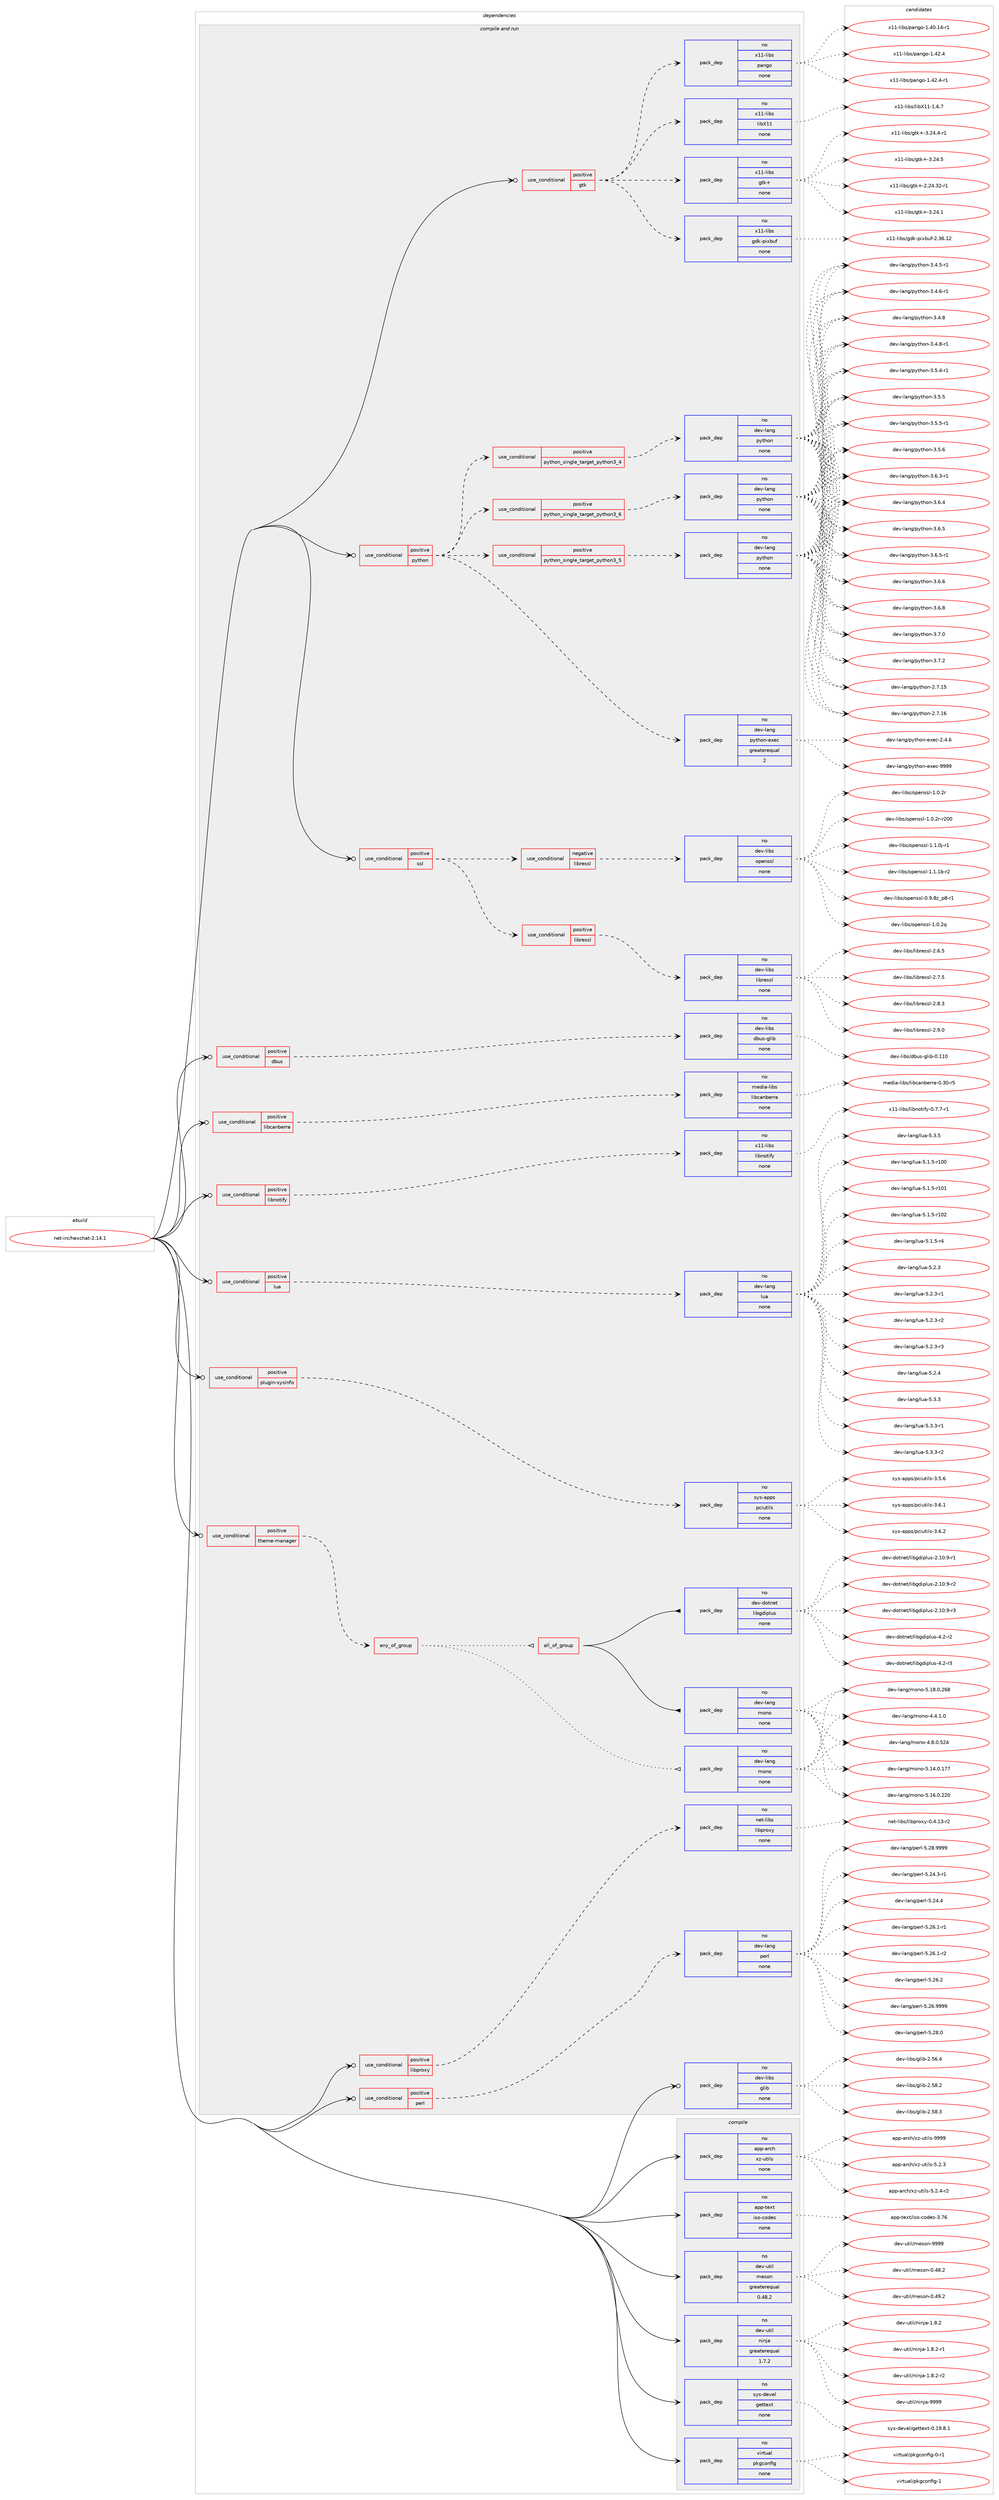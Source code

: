 digraph prolog {

# *************
# Graph options
# *************

newrank=true;
concentrate=true;
compound=true;
graph [rankdir=LR,fontname=Helvetica,fontsize=10,ranksep=1.5];#, ranksep=2.5, nodesep=0.2];
edge  [arrowhead=vee];
node  [fontname=Helvetica,fontsize=10];

# **********
# The ebuild
# **********

subgraph cluster_leftcol {
color=gray;
rank=same;
label=<<i>ebuild</i>>;
id [label="net-irc/hexchat-2.14.1", color=red, width=4, href="../net-irc/hexchat-2.14.1.svg"];
}

# ****************
# The dependencies
# ****************

subgraph cluster_midcol {
color=gray;
label=<<i>dependencies</i>>;
subgraph cluster_compile {
fillcolor="#eeeeee";
style=filled;
label=<<i>compile</i>>;
subgraph pack1184218 {
dependency1656384 [label=<<TABLE BORDER="0" CELLBORDER="1" CELLSPACING="0" CELLPADDING="4" WIDTH="220"><TR><TD ROWSPAN="6" CELLPADDING="30">pack_dep</TD></TR><TR><TD WIDTH="110">no</TD></TR><TR><TD>app-arch</TD></TR><TR><TD>xz-utils</TD></TR><TR><TD>none</TD></TR><TR><TD></TD></TR></TABLE>>, shape=none, color=blue];
}
id:e -> dependency1656384:w [weight=20,style="solid",arrowhead="vee"];
subgraph pack1184219 {
dependency1656385 [label=<<TABLE BORDER="0" CELLBORDER="1" CELLSPACING="0" CELLPADDING="4" WIDTH="220"><TR><TD ROWSPAN="6" CELLPADDING="30">pack_dep</TD></TR><TR><TD WIDTH="110">no</TD></TR><TR><TD>app-text</TD></TR><TR><TD>iso-codes</TD></TR><TR><TD>none</TD></TR><TR><TD></TD></TR></TABLE>>, shape=none, color=blue];
}
id:e -> dependency1656385:w [weight=20,style="solid",arrowhead="vee"];
subgraph pack1184220 {
dependency1656386 [label=<<TABLE BORDER="0" CELLBORDER="1" CELLSPACING="0" CELLPADDING="4" WIDTH="220"><TR><TD ROWSPAN="6" CELLPADDING="30">pack_dep</TD></TR><TR><TD WIDTH="110">no</TD></TR><TR><TD>dev-util</TD></TR><TR><TD>meson</TD></TR><TR><TD>greaterequal</TD></TR><TR><TD>0.48.2</TD></TR></TABLE>>, shape=none, color=blue];
}
id:e -> dependency1656386:w [weight=20,style="solid",arrowhead="vee"];
subgraph pack1184221 {
dependency1656387 [label=<<TABLE BORDER="0" CELLBORDER="1" CELLSPACING="0" CELLPADDING="4" WIDTH="220"><TR><TD ROWSPAN="6" CELLPADDING="30">pack_dep</TD></TR><TR><TD WIDTH="110">no</TD></TR><TR><TD>dev-util</TD></TR><TR><TD>ninja</TD></TR><TR><TD>greaterequal</TD></TR><TR><TD>1.7.2</TD></TR></TABLE>>, shape=none, color=blue];
}
id:e -> dependency1656387:w [weight=20,style="solid",arrowhead="vee"];
subgraph pack1184222 {
dependency1656388 [label=<<TABLE BORDER="0" CELLBORDER="1" CELLSPACING="0" CELLPADDING="4" WIDTH="220"><TR><TD ROWSPAN="6" CELLPADDING="30">pack_dep</TD></TR><TR><TD WIDTH="110">no</TD></TR><TR><TD>sys-devel</TD></TR><TR><TD>gettext</TD></TR><TR><TD>none</TD></TR><TR><TD></TD></TR></TABLE>>, shape=none, color=blue];
}
id:e -> dependency1656388:w [weight=20,style="solid",arrowhead="vee"];
subgraph pack1184223 {
dependency1656389 [label=<<TABLE BORDER="0" CELLBORDER="1" CELLSPACING="0" CELLPADDING="4" WIDTH="220"><TR><TD ROWSPAN="6" CELLPADDING="30">pack_dep</TD></TR><TR><TD WIDTH="110">no</TD></TR><TR><TD>virtual</TD></TR><TR><TD>pkgconfig</TD></TR><TR><TD>none</TD></TR><TR><TD></TD></TR></TABLE>>, shape=none, color=blue];
}
id:e -> dependency1656389:w [weight=20,style="solid",arrowhead="vee"];
}
subgraph cluster_compileandrun {
fillcolor="#eeeeee";
style=filled;
label=<<i>compile and run</i>>;
subgraph cond445318 {
dependency1656390 [label=<<TABLE BORDER="0" CELLBORDER="1" CELLSPACING="0" CELLPADDING="4"><TR><TD ROWSPAN="3" CELLPADDING="10">use_conditional</TD></TR><TR><TD>positive</TD></TR><TR><TD>dbus</TD></TR></TABLE>>, shape=none, color=red];
subgraph pack1184224 {
dependency1656391 [label=<<TABLE BORDER="0" CELLBORDER="1" CELLSPACING="0" CELLPADDING="4" WIDTH="220"><TR><TD ROWSPAN="6" CELLPADDING="30">pack_dep</TD></TR><TR><TD WIDTH="110">no</TD></TR><TR><TD>dev-libs</TD></TR><TR><TD>dbus-glib</TD></TR><TR><TD>none</TD></TR><TR><TD></TD></TR></TABLE>>, shape=none, color=blue];
}
dependency1656390:e -> dependency1656391:w [weight=20,style="dashed",arrowhead="vee"];
}
id:e -> dependency1656390:w [weight=20,style="solid",arrowhead="odotvee"];
subgraph cond445319 {
dependency1656392 [label=<<TABLE BORDER="0" CELLBORDER="1" CELLSPACING="0" CELLPADDING="4"><TR><TD ROWSPAN="3" CELLPADDING="10">use_conditional</TD></TR><TR><TD>positive</TD></TR><TR><TD>gtk</TD></TR></TABLE>>, shape=none, color=red];
subgraph pack1184225 {
dependency1656393 [label=<<TABLE BORDER="0" CELLBORDER="1" CELLSPACING="0" CELLPADDING="4" WIDTH="220"><TR><TD ROWSPAN="6" CELLPADDING="30">pack_dep</TD></TR><TR><TD WIDTH="110">no</TD></TR><TR><TD>x11-libs</TD></TR><TR><TD>gdk-pixbuf</TD></TR><TR><TD>none</TD></TR><TR><TD></TD></TR></TABLE>>, shape=none, color=blue];
}
dependency1656392:e -> dependency1656393:w [weight=20,style="dashed",arrowhead="vee"];
subgraph pack1184226 {
dependency1656394 [label=<<TABLE BORDER="0" CELLBORDER="1" CELLSPACING="0" CELLPADDING="4" WIDTH="220"><TR><TD ROWSPAN="6" CELLPADDING="30">pack_dep</TD></TR><TR><TD WIDTH="110">no</TD></TR><TR><TD>x11-libs</TD></TR><TR><TD>gtk+</TD></TR><TR><TD>none</TD></TR><TR><TD></TD></TR></TABLE>>, shape=none, color=blue];
}
dependency1656392:e -> dependency1656394:w [weight=20,style="dashed",arrowhead="vee"];
subgraph pack1184227 {
dependency1656395 [label=<<TABLE BORDER="0" CELLBORDER="1" CELLSPACING="0" CELLPADDING="4" WIDTH="220"><TR><TD ROWSPAN="6" CELLPADDING="30">pack_dep</TD></TR><TR><TD WIDTH="110">no</TD></TR><TR><TD>x11-libs</TD></TR><TR><TD>libX11</TD></TR><TR><TD>none</TD></TR><TR><TD></TD></TR></TABLE>>, shape=none, color=blue];
}
dependency1656392:e -> dependency1656395:w [weight=20,style="dashed",arrowhead="vee"];
subgraph pack1184228 {
dependency1656396 [label=<<TABLE BORDER="0" CELLBORDER="1" CELLSPACING="0" CELLPADDING="4" WIDTH="220"><TR><TD ROWSPAN="6" CELLPADDING="30">pack_dep</TD></TR><TR><TD WIDTH="110">no</TD></TR><TR><TD>x11-libs</TD></TR><TR><TD>pango</TD></TR><TR><TD>none</TD></TR><TR><TD></TD></TR></TABLE>>, shape=none, color=blue];
}
dependency1656392:e -> dependency1656396:w [weight=20,style="dashed",arrowhead="vee"];
}
id:e -> dependency1656392:w [weight=20,style="solid",arrowhead="odotvee"];
subgraph cond445320 {
dependency1656397 [label=<<TABLE BORDER="0" CELLBORDER="1" CELLSPACING="0" CELLPADDING="4"><TR><TD ROWSPAN="3" CELLPADDING="10">use_conditional</TD></TR><TR><TD>positive</TD></TR><TR><TD>libcanberra</TD></TR></TABLE>>, shape=none, color=red];
subgraph pack1184229 {
dependency1656398 [label=<<TABLE BORDER="0" CELLBORDER="1" CELLSPACING="0" CELLPADDING="4" WIDTH="220"><TR><TD ROWSPAN="6" CELLPADDING="30">pack_dep</TD></TR><TR><TD WIDTH="110">no</TD></TR><TR><TD>media-libs</TD></TR><TR><TD>libcanberra</TD></TR><TR><TD>none</TD></TR><TR><TD></TD></TR></TABLE>>, shape=none, color=blue];
}
dependency1656397:e -> dependency1656398:w [weight=20,style="dashed",arrowhead="vee"];
}
id:e -> dependency1656397:w [weight=20,style="solid",arrowhead="odotvee"];
subgraph cond445321 {
dependency1656399 [label=<<TABLE BORDER="0" CELLBORDER="1" CELLSPACING="0" CELLPADDING="4"><TR><TD ROWSPAN="3" CELLPADDING="10">use_conditional</TD></TR><TR><TD>positive</TD></TR><TR><TD>libnotify</TD></TR></TABLE>>, shape=none, color=red];
subgraph pack1184230 {
dependency1656400 [label=<<TABLE BORDER="0" CELLBORDER="1" CELLSPACING="0" CELLPADDING="4" WIDTH="220"><TR><TD ROWSPAN="6" CELLPADDING="30">pack_dep</TD></TR><TR><TD WIDTH="110">no</TD></TR><TR><TD>x11-libs</TD></TR><TR><TD>libnotify</TD></TR><TR><TD>none</TD></TR><TR><TD></TD></TR></TABLE>>, shape=none, color=blue];
}
dependency1656399:e -> dependency1656400:w [weight=20,style="dashed",arrowhead="vee"];
}
id:e -> dependency1656399:w [weight=20,style="solid",arrowhead="odotvee"];
subgraph cond445322 {
dependency1656401 [label=<<TABLE BORDER="0" CELLBORDER="1" CELLSPACING="0" CELLPADDING="4"><TR><TD ROWSPAN="3" CELLPADDING="10">use_conditional</TD></TR><TR><TD>positive</TD></TR><TR><TD>libproxy</TD></TR></TABLE>>, shape=none, color=red];
subgraph pack1184231 {
dependency1656402 [label=<<TABLE BORDER="0" CELLBORDER="1" CELLSPACING="0" CELLPADDING="4" WIDTH="220"><TR><TD ROWSPAN="6" CELLPADDING="30">pack_dep</TD></TR><TR><TD WIDTH="110">no</TD></TR><TR><TD>net-libs</TD></TR><TR><TD>libproxy</TD></TR><TR><TD>none</TD></TR><TR><TD></TD></TR></TABLE>>, shape=none, color=blue];
}
dependency1656401:e -> dependency1656402:w [weight=20,style="dashed",arrowhead="vee"];
}
id:e -> dependency1656401:w [weight=20,style="solid",arrowhead="odotvee"];
subgraph cond445323 {
dependency1656403 [label=<<TABLE BORDER="0" CELLBORDER="1" CELLSPACING="0" CELLPADDING="4"><TR><TD ROWSPAN="3" CELLPADDING="10">use_conditional</TD></TR><TR><TD>positive</TD></TR><TR><TD>lua</TD></TR></TABLE>>, shape=none, color=red];
subgraph pack1184232 {
dependency1656404 [label=<<TABLE BORDER="0" CELLBORDER="1" CELLSPACING="0" CELLPADDING="4" WIDTH="220"><TR><TD ROWSPAN="6" CELLPADDING="30">pack_dep</TD></TR><TR><TD WIDTH="110">no</TD></TR><TR><TD>dev-lang</TD></TR><TR><TD>lua</TD></TR><TR><TD>none</TD></TR><TR><TD></TD></TR></TABLE>>, shape=none, color=blue];
}
dependency1656403:e -> dependency1656404:w [weight=20,style="dashed",arrowhead="vee"];
}
id:e -> dependency1656403:w [weight=20,style="solid",arrowhead="odotvee"];
subgraph cond445324 {
dependency1656405 [label=<<TABLE BORDER="0" CELLBORDER="1" CELLSPACING="0" CELLPADDING="4"><TR><TD ROWSPAN="3" CELLPADDING="10">use_conditional</TD></TR><TR><TD>positive</TD></TR><TR><TD>perl</TD></TR></TABLE>>, shape=none, color=red];
subgraph pack1184233 {
dependency1656406 [label=<<TABLE BORDER="0" CELLBORDER="1" CELLSPACING="0" CELLPADDING="4" WIDTH="220"><TR><TD ROWSPAN="6" CELLPADDING="30">pack_dep</TD></TR><TR><TD WIDTH="110">no</TD></TR><TR><TD>dev-lang</TD></TR><TR><TD>perl</TD></TR><TR><TD>none</TD></TR><TR><TD></TD></TR></TABLE>>, shape=none, color=blue];
}
dependency1656405:e -> dependency1656406:w [weight=20,style="dashed",arrowhead="vee"];
}
id:e -> dependency1656405:w [weight=20,style="solid",arrowhead="odotvee"];
subgraph cond445325 {
dependency1656407 [label=<<TABLE BORDER="0" CELLBORDER="1" CELLSPACING="0" CELLPADDING="4"><TR><TD ROWSPAN="3" CELLPADDING="10">use_conditional</TD></TR><TR><TD>positive</TD></TR><TR><TD>plugin-sysinfo</TD></TR></TABLE>>, shape=none, color=red];
subgraph pack1184234 {
dependency1656408 [label=<<TABLE BORDER="0" CELLBORDER="1" CELLSPACING="0" CELLPADDING="4" WIDTH="220"><TR><TD ROWSPAN="6" CELLPADDING="30">pack_dep</TD></TR><TR><TD WIDTH="110">no</TD></TR><TR><TD>sys-apps</TD></TR><TR><TD>pciutils</TD></TR><TR><TD>none</TD></TR><TR><TD></TD></TR></TABLE>>, shape=none, color=blue];
}
dependency1656407:e -> dependency1656408:w [weight=20,style="dashed",arrowhead="vee"];
}
id:e -> dependency1656407:w [weight=20,style="solid",arrowhead="odotvee"];
subgraph cond445326 {
dependency1656409 [label=<<TABLE BORDER="0" CELLBORDER="1" CELLSPACING="0" CELLPADDING="4"><TR><TD ROWSPAN="3" CELLPADDING="10">use_conditional</TD></TR><TR><TD>positive</TD></TR><TR><TD>python</TD></TR></TABLE>>, shape=none, color=red];
subgraph cond445327 {
dependency1656410 [label=<<TABLE BORDER="0" CELLBORDER="1" CELLSPACING="0" CELLPADDING="4"><TR><TD ROWSPAN="3" CELLPADDING="10">use_conditional</TD></TR><TR><TD>positive</TD></TR><TR><TD>python_single_target_python3_4</TD></TR></TABLE>>, shape=none, color=red];
subgraph pack1184235 {
dependency1656411 [label=<<TABLE BORDER="0" CELLBORDER="1" CELLSPACING="0" CELLPADDING="4" WIDTH="220"><TR><TD ROWSPAN="6" CELLPADDING="30">pack_dep</TD></TR><TR><TD WIDTH="110">no</TD></TR><TR><TD>dev-lang</TD></TR><TR><TD>python</TD></TR><TR><TD>none</TD></TR><TR><TD></TD></TR></TABLE>>, shape=none, color=blue];
}
dependency1656410:e -> dependency1656411:w [weight=20,style="dashed",arrowhead="vee"];
}
dependency1656409:e -> dependency1656410:w [weight=20,style="dashed",arrowhead="vee"];
subgraph cond445328 {
dependency1656412 [label=<<TABLE BORDER="0" CELLBORDER="1" CELLSPACING="0" CELLPADDING="4"><TR><TD ROWSPAN="3" CELLPADDING="10">use_conditional</TD></TR><TR><TD>positive</TD></TR><TR><TD>python_single_target_python3_5</TD></TR></TABLE>>, shape=none, color=red];
subgraph pack1184236 {
dependency1656413 [label=<<TABLE BORDER="0" CELLBORDER="1" CELLSPACING="0" CELLPADDING="4" WIDTH="220"><TR><TD ROWSPAN="6" CELLPADDING="30">pack_dep</TD></TR><TR><TD WIDTH="110">no</TD></TR><TR><TD>dev-lang</TD></TR><TR><TD>python</TD></TR><TR><TD>none</TD></TR><TR><TD></TD></TR></TABLE>>, shape=none, color=blue];
}
dependency1656412:e -> dependency1656413:w [weight=20,style="dashed",arrowhead="vee"];
}
dependency1656409:e -> dependency1656412:w [weight=20,style="dashed",arrowhead="vee"];
subgraph cond445329 {
dependency1656414 [label=<<TABLE BORDER="0" CELLBORDER="1" CELLSPACING="0" CELLPADDING="4"><TR><TD ROWSPAN="3" CELLPADDING="10">use_conditional</TD></TR><TR><TD>positive</TD></TR><TR><TD>python_single_target_python3_6</TD></TR></TABLE>>, shape=none, color=red];
subgraph pack1184237 {
dependency1656415 [label=<<TABLE BORDER="0" CELLBORDER="1" CELLSPACING="0" CELLPADDING="4" WIDTH="220"><TR><TD ROWSPAN="6" CELLPADDING="30">pack_dep</TD></TR><TR><TD WIDTH="110">no</TD></TR><TR><TD>dev-lang</TD></TR><TR><TD>python</TD></TR><TR><TD>none</TD></TR><TR><TD></TD></TR></TABLE>>, shape=none, color=blue];
}
dependency1656414:e -> dependency1656415:w [weight=20,style="dashed",arrowhead="vee"];
}
dependency1656409:e -> dependency1656414:w [weight=20,style="dashed",arrowhead="vee"];
subgraph pack1184238 {
dependency1656416 [label=<<TABLE BORDER="0" CELLBORDER="1" CELLSPACING="0" CELLPADDING="4" WIDTH="220"><TR><TD ROWSPAN="6" CELLPADDING="30">pack_dep</TD></TR><TR><TD WIDTH="110">no</TD></TR><TR><TD>dev-lang</TD></TR><TR><TD>python-exec</TD></TR><TR><TD>greaterequal</TD></TR><TR><TD>2</TD></TR></TABLE>>, shape=none, color=blue];
}
dependency1656409:e -> dependency1656416:w [weight=20,style="dashed",arrowhead="vee"];
}
id:e -> dependency1656409:w [weight=20,style="solid",arrowhead="odotvee"];
subgraph cond445330 {
dependency1656417 [label=<<TABLE BORDER="0" CELLBORDER="1" CELLSPACING="0" CELLPADDING="4"><TR><TD ROWSPAN="3" CELLPADDING="10">use_conditional</TD></TR><TR><TD>positive</TD></TR><TR><TD>ssl</TD></TR></TABLE>>, shape=none, color=red];
subgraph cond445331 {
dependency1656418 [label=<<TABLE BORDER="0" CELLBORDER="1" CELLSPACING="0" CELLPADDING="4"><TR><TD ROWSPAN="3" CELLPADDING="10">use_conditional</TD></TR><TR><TD>negative</TD></TR><TR><TD>libressl</TD></TR></TABLE>>, shape=none, color=red];
subgraph pack1184239 {
dependency1656419 [label=<<TABLE BORDER="0" CELLBORDER="1" CELLSPACING="0" CELLPADDING="4" WIDTH="220"><TR><TD ROWSPAN="6" CELLPADDING="30">pack_dep</TD></TR><TR><TD WIDTH="110">no</TD></TR><TR><TD>dev-libs</TD></TR><TR><TD>openssl</TD></TR><TR><TD>none</TD></TR><TR><TD></TD></TR></TABLE>>, shape=none, color=blue];
}
dependency1656418:e -> dependency1656419:w [weight=20,style="dashed",arrowhead="vee"];
}
dependency1656417:e -> dependency1656418:w [weight=20,style="dashed",arrowhead="vee"];
subgraph cond445332 {
dependency1656420 [label=<<TABLE BORDER="0" CELLBORDER="1" CELLSPACING="0" CELLPADDING="4"><TR><TD ROWSPAN="3" CELLPADDING="10">use_conditional</TD></TR><TR><TD>positive</TD></TR><TR><TD>libressl</TD></TR></TABLE>>, shape=none, color=red];
subgraph pack1184240 {
dependency1656421 [label=<<TABLE BORDER="0" CELLBORDER="1" CELLSPACING="0" CELLPADDING="4" WIDTH="220"><TR><TD ROWSPAN="6" CELLPADDING="30">pack_dep</TD></TR><TR><TD WIDTH="110">no</TD></TR><TR><TD>dev-libs</TD></TR><TR><TD>libressl</TD></TR><TR><TD>none</TD></TR><TR><TD></TD></TR></TABLE>>, shape=none, color=blue];
}
dependency1656420:e -> dependency1656421:w [weight=20,style="dashed",arrowhead="vee"];
}
dependency1656417:e -> dependency1656420:w [weight=20,style="dashed",arrowhead="vee"];
}
id:e -> dependency1656417:w [weight=20,style="solid",arrowhead="odotvee"];
subgraph cond445333 {
dependency1656422 [label=<<TABLE BORDER="0" CELLBORDER="1" CELLSPACING="0" CELLPADDING="4"><TR><TD ROWSPAN="3" CELLPADDING="10">use_conditional</TD></TR><TR><TD>positive</TD></TR><TR><TD>theme-manager</TD></TR></TABLE>>, shape=none, color=red];
subgraph any26064 {
dependency1656423 [label=<<TABLE BORDER="0" CELLBORDER="1" CELLSPACING="0" CELLPADDING="4"><TR><TD CELLPADDING="10">any_of_group</TD></TR></TABLE>>, shape=none, color=red];subgraph all787 {
dependency1656424 [label=<<TABLE BORDER="0" CELLBORDER="1" CELLSPACING="0" CELLPADDING="4"><TR><TD CELLPADDING="10">all_of_group</TD></TR></TABLE>>, shape=none, color=red];subgraph pack1184241 {
dependency1656425 [label=<<TABLE BORDER="0" CELLBORDER="1" CELLSPACING="0" CELLPADDING="4" WIDTH="220"><TR><TD ROWSPAN="6" CELLPADDING="30">pack_dep</TD></TR><TR><TD WIDTH="110">no</TD></TR><TR><TD>dev-lang</TD></TR><TR><TD>mono</TD></TR><TR><TD>none</TD></TR><TR><TD></TD></TR></TABLE>>, shape=none, color=blue];
}
dependency1656424:e -> dependency1656425:w [weight=20,style="solid",arrowhead="inv"];
subgraph pack1184242 {
dependency1656426 [label=<<TABLE BORDER="0" CELLBORDER="1" CELLSPACING="0" CELLPADDING="4" WIDTH="220"><TR><TD ROWSPAN="6" CELLPADDING="30">pack_dep</TD></TR><TR><TD WIDTH="110">no</TD></TR><TR><TD>dev-dotnet</TD></TR><TR><TD>libgdiplus</TD></TR><TR><TD>none</TD></TR><TR><TD></TD></TR></TABLE>>, shape=none, color=blue];
}
dependency1656424:e -> dependency1656426:w [weight=20,style="solid",arrowhead="inv"];
}
dependency1656423:e -> dependency1656424:w [weight=20,style="dotted",arrowhead="oinv"];
subgraph pack1184243 {
dependency1656427 [label=<<TABLE BORDER="0" CELLBORDER="1" CELLSPACING="0" CELLPADDING="4" WIDTH="220"><TR><TD ROWSPAN="6" CELLPADDING="30">pack_dep</TD></TR><TR><TD WIDTH="110">no</TD></TR><TR><TD>dev-lang</TD></TR><TR><TD>mono</TD></TR><TR><TD>none</TD></TR><TR><TD></TD></TR></TABLE>>, shape=none, color=blue];
}
dependency1656423:e -> dependency1656427:w [weight=20,style="dotted",arrowhead="oinv"];
}
dependency1656422:e -> dependency1656423:w [weight=20,style="dashed",arrowhead="vee"];
}
id:e -> dependency1656422:w [weight=20,style="solid",arrowhead="odotvee"];
subgraph pack1184244 {
dependency1656428 [label=<<TABLE BORDER="0" CELLBORDER="1" CELLSPACING="0" CELLPADDING="4" WIDTH="220"><TR><TD ROWSPAN="6" CELLPADDING="30">pack_dep</TD></TR><TR><TD WIDTH="110">no</TD></TR><TR><TD>dev-libs</TD></TR><TR><TD>glib</TD></TR><TR><TD>none</TD></TR><TR><TD></TD></TR></TABLE>>, shape=none, color=blue];
}
id:e -> dependency1656428:w [weight=20,style="solid",arrowhead="odotvee"];
}
subgraph cluster_run {
fillcolor="#eeeeee";
style=filled;
label=<<i>run</i>>;
}
}

# **************
# The candidates
# **************

subgraph cluster_choices {
rank=same;
color=gray;
label=<<i>candidates</i>>;

subgraph choice1184218 {
color=black;
nodesep=1;
choice971121124597114991044712012245117116105108115455346504651 [label="app-arch/xz-utils-5.2.3", color=red, width=4,href="../app-arch/xz-utils-5.2.3.svg"];
choice9711211245971149910447120122451171161051081154553465046524511450 [label="app-arch/xz-utils-5.2.4-r2", color=red, width=4,href="../app-arch/xz-utils-5.2.4-r2.svg"];
choice9711211245971149910447120122451171161051081154557575757 [label="app-arch/xz-utils-9999", color=red, width=4,href="../app-arch/xz-utils-9999.svg"];
dependency1656384:e -> choice971121124597114991044712012245117116105108115455346504651:w [style=dotted,weight="100"];
dependency1656384:e -> choice9711211245971149910447120122451171161051081154553465046524511450:w [style=dotted,weight="100"];
dependency1656384:e -> choice9711211245971149910447120122451171161051081154557575757:w [style=dotted,weight="100"];
}
subgraph choice1184219 {
color=black;
nodesep=1;
choice97112112451161011201164710511511145991111001011154551465554 [label="app-text/iso-codes-3.76", color=red, width=4,href="../app-text/iso-codes-3.76.svg"];
dependency1656385:e -> choice97112112451161011201164710511511145991111001011154551465554:w [style=dotted,weight="100"];
}
subgraph choice1184220 {
color=black;
nodesep=1;
choice100101118451171161051084710910111511111045484652564650 [label="dev-util/meson-0.48.2", color=red, width=4,href="../dev-util/meson-0.48.2.svg"];
choice100101118451171161051084710910111511111045484652574650 [label="dev-util/meson-0.49.2", color=red, width=4,href="../dev-util/meson-0.49.2.svg"];
choice10010111845117116105108471091011151111104557575757 [label="dev-util/meson-9999", color=red, width=4,href="../dev-util/meson-9999.svg"];
dependency1656386:e -> choice100101118451171161051084710910111511111045484652564650:w [style=dotted,weight="100"];
dependency1656386:e -> choice100101118451171161051084710910111511111045484652574650:w [style=dotted,weight="100"];
dependency1656386:e -> choice10010111845117116105108471091011151111104557575757:w [style=dotted,weight="100"];
}
subgraph choice1184221 {
color=black;
nodesep=1;
choice100101118451171161051084711010511010697454946564650 [label="dev-util/ninja-1.8.2", color=red, width=4,href="../dev-util/ninja-1.8.2.svg"];
choice1001011184511711610510847110105110106974549465646504511449 [label="dev-util/ninja-1.8.2-r1", color=red, width=4,href="../dev-util/ninja-1.8.2-r1.svg"];
choice1001011184511711610510847110105110106974549465646504511450 [label="dev-util/ninja-1.8.2-r2", color=red, width=4,href="../dev-util/ninja-1.8.2-r2.svg"];
choice1001011184511711610510847110105110106974557575757 [label="dev-util/ninja-9999", color=red, width=4,href="../dev-util/ninja-9999.svg"];
dependency1656387:e -> choice100101118451171161051084711010511010697454946564650:w [style=dotted,weight="100"];
dependency1656387:e -> choice1001011184511711610510847110105110106974549465646504511449:w [style=dotted,weight="100"];
dependency1656387:e -> choice1001011184511711610510847110105110106974549465646504511450:w [style=dotted,weight="100"];
dependency1656387:e -> choice1001011184511711610510847110105110106974557575757:w [style=dotted,weight="100"];
}
subgraph choice1184222 {
color=black;
nodesep=1;
choice1151211154510010111810110847103101116116101120116454846495746564649 [label="sys-devel/gettext-0.19.8.1", color=red, width=4,href="../sys-devel/gettext-0.19.8.1.svg"];
dependency1656388:e -> choice1151211154510010111810110847103101116116101120116454846495746564649:w [style=dotted,weight="100"];
}
subgraph choice1184223 {
color=black;
nodesep=1;
choice11810511411611797108471121071039911111010210510345484511449 [label="virtual/pkgconfig-0-r1", color=red, width=4,href="../virtual/pkgconfig-0-r1.svg"];
choice1181051141161179710847112107103991111101021051034549 [label="virtual/pkgconfig-1", color=red, width=4,href="../virtual/pkgconfig-1.svg"];
dependency1656389:e -> choice11810511411611797108471121071039911111010210510345484511449:w [style=dotted,weight="100"];
dependency1656389:e -> choice1181051141161179710847112107103991111101021051034549:w [style=dotted,weight="100"];
}
subgraph choice1184224 {
color=black;
nodesep=1;
choice100101118451081059811547100981171154510310810598454846494948 [label="dev-libs/dbus-glib-0.110", color=red, width=4,href="../dev-libs/dbus-glib-0.110.svg"];
dependency1656391:e -> choice100101118451081059811547100981171154510310810598454846494948:w [style=dotted,weight="100"];
}
subgraph choice1184225 {
color=black;
nodesep=1;
choice120494945108105981154710310010745112105120981171024550465154464950 [label="x11-libs/gdk-pixbuf-2.36.12", color=red, width=4,href="../x11-libs/gdk-pixbuf-2.36.12.svg"];
dependency1656393:e -> choice120494945108105981154710310010745112105120981171024550465154464950:w [style=dotted,weight="100"];
}
subgraph choice1184226 {
color=black;
nodesep=1;
choice12049494510810598115471031161074345504650524651504511449 [label="x11-libs/gtk+-2.24.32-r1", color=red, width=4,href="../x11-libs/gtk+-2.24.32-r1.svg"];
choice12049494510810598115471031161074345514650524649 [label="x11-libs/gtk+-3.24.1", color=red, width=4,href="../x11-libs/gtk+-3.24.1.svg"];
choice120494945108105981154710311610743455146505246524511449 [label="x11-libs/gtk+-3.24.4-r1", color=red, width=4,href="../x11-libs/gtk+-3.24.4-r1.svg"];
choice12049494510810598115471031161074345514650524653 [label="x11-libs/gtk+-3.24.5", color=red, width=4,href="../x11-libs/gtk+-3.24.5.svg"];
dependency1656394:e -> choice12049494510810598115471031161074345504650524651504511449:w [style=dotted,weight="100"];
dependency1656394:e -> choice12049494510810598115471031161074345514650524649:w [style=dotted,weight="100"];
dependency1656394:e -> choice120494945108105981154710311610743455146505246524511449:w [style=dotted,weight="100"];
dependency1656394:e -> choice12049494510810598115471031161074345514650524653:w [style=dotted,weight="100"];
}
subgraph choice1184227 {
color=black;
nodesep=1;
choice120494945108105981154710810598884949454946544655 [label="x11-libs/libX11-1.6.7", color=red, width=4,href="../x11-libs/libX11-1.6.7.svg"];
dependency1656395:e -> choice120494945108105981154710810598884949454946544655:w [style=dotted,weight="100"];
}
subgraph choice1184228 {
color=black;
nodesep=1;
choice12049494510810598115471129711010311145494652484649524511449 [label="x11-libs/pango-1.40.14-r1", color=red, width=4,href="../x11-libs/pango-1.40.14-r1.svg"];
choice12049494510810598115471129711010311145494652504652 [label="x11-libs/pango-1.42.4", color=red, width=4,href="../x11-libs/pango-1.42.4.svg"];
choice120494945108105981154711297110103111454946525046524511449 [label="x11-libs/pango-1.42.4-r1", color=red, width=4,href="../x11-libs/pango-1.42.4-r1.svg"];
dependency1656396:e -> choice12049494510810598115471129711010311145494652484649524511449:w [style=dotted,weight="100"];
dependency1656396:e -> choice12049494510810598115471129711010311145494652504652:w [style=dotted,weight="100"];
dependency1656396:e -> choice120494945108105981154711297110103111454946525046524511449:w [style=dotted,weight="100"];
}
subgraph choice1184229 {
color=black;
nodesep=1;
choice10910110010597451081059811547108105989997110981011141149745484651484511453 [label="media-libs/libcanberra-0.30-r5", color=red, width=4,href="../media-libs/libcanberra-0.30-r5.svg"];
dependency1656398:e -> choice10910110010597451081059811547108105989997110981011141149745484651484511453:w [style=dotted,weight="100"];
}
subgraph choice1184230 {
color=black;
nodesep=1;
choice1204949451081059811547108105981101111161051021214548465546554511449 [label="x11-libs/libnotify-0.7.7-r1", color=red, width=4,href="../x11-libs/libnotify-0.7.7-r1.svg"];
dependency1656400:e -> choice1204949451081059811547108105981101111161051021214548465546554511449:w [style=dotted,weight="100"];
}
subgraph choice1184231 {
color=black;
nodesep=1;
choice11010111645108105981154710810598112114111120121454846524649514511450 [label="net-libs/libproxy-0.4.13-r2", color=red, width=4,href="../net-libs/libproxy-0.4.13-r2.svg"];
dependency1656402:e -> choice11010111645108105981154710810598112114111120121454846524649514511450:w [style=dotted,weight="100"];
}
subgraph choice1184232 {
color=black;
nodesep=1;
choice1001011184510897110103471081179745534649465345114494848 [label="dev-lang/lua-5.1.5-r100", color=red, width=4,href="../dev-lang/lua-5.1.5-r100.svg"];
choice1001011184510897110103471081179745534649465345114494849 [label="dev-lang/lua-5.1.5-r101", color=red, width=4,href="../dev-lang/lua-5.1.5-r101.svg"];
choice1001011184510897110103471081179745534649465345114494850 [label="dev-lang/lua-5.1.5-r102", color=red, width=4,href="../dev-lang/lua-5.1.5-r102.svg"];
choice100101118451089711010347108117974553464946534511452 [label="dev-lang/lua-5.1.5-r4", color=red, width=4,href="../dev-lang/lua-5.1.5-r4.svg"];
choice10010111845108971101034710811797455346504651 [label="dev-lang/lua-5.2.3", color=red, width=4,href="../dev-lang/lua-5.2.3.svg"];
choice100101118451089711010347108117974553465046514511449 [label="dev-lang/lua-5.2.3-r1", color=red, width=4,href="../dev-lang/lua-5.2.3-r1.svg"];
choice100101118451089711010347108117974553465046514511450 [label="dev-lang/lua-5.2.3-r2", color=red, width=4,href="../dev-lang/lua-5.2.3-r2.svg"];
choice100101118451089711010347108117974553465046514511451 [label="dev-lang/lua-5.2.3-r3", color=red, width=4,href="../dev-lang/lua-5.2.3-r3.svg"];
choice10010111845108971101034710811797455346504652 [label="dev-lang/lua-5.2.4", color=red, width=4,href="../dev-lang/lua-5.2.4.svg"];
choice10010111845108971101034710811797455346514651 [label="dev-lang/lua-5.3.3", color=red, width=4,href="../dev-lang/lua-5.3.3.svg"];
choice100101118451089711010347108117974553465146514511449 [label="dev-lang/lua-5.3.3-r1", color=red, width=4,href="../dev-lang/lua-5.3.3-r1.svg"];
choice100101118451089711010347108117974553465146514511450 [label="dev-lang/lua-5.3.3-r2", color=red, width=4,href="../dev-lang/lua-5.3.3-r2.svg"];
choice10010111845108971101034710811797455346514653 [label="dev-lang/lua-5.3.5", color=red, width=4,href="../dev-lang/lua-5.3.5.svg"];
dependency1656404:e -> choice1001011184510897110103471081179745534649465345114494848:w [style=dotted,weight="100"];
dependency1656404:e -> choice1001011184510897110103471081179745534649465345114494849:w [style=dotted,weight="100"];
dependency1656404:e -> choice1001011184510897110103471081179745534649465345114494850:w [style=dotted,weight="100"];
dependency1656404:e -> choice100101118451089711010347108117974553464946534511452:w [style=dotted,weight="100"];
dependency1656404:e -> choice10010111845108971101034710811797455346504651:w [style=dotted,weight="100"];
dependency1656404:e -> choice100101118451089711010347108117974553465046514511449:w [style=dotted,weight="100"];
dependency1656404:e -> choice100101118451089711010347108117974553465046514511450:w [style=dotted,weight="100"];
dependency1656404:e -> choice100101118451089711010347108117974553465046514511451:w [style=dotted,weight="100"];
dependency1656404:e -> choice10010111845108971101034710811797455346504652:w [style=dotted,weight="100"];
dependency1656404:e -> choice10010111845108971101034710811797455346514651:w [style=dotted,weight="100"];
dependency1656404:e -> choice100101118451089711010347108117974553465146514511449:w [style=dotted,weight="100"];
dependency1656404:e -> choice100101118451089711010347108117974553465146514511450:w [style=dotted,weight="100"];
dependency1656404:e -> choice10010111845108971101034710811797455346514653:w [style=dotted,weight="100"];
}
subgraph choice1184233 {
color=black;
nodesep=1;
choice100101118451089711010347112101114108455346505246514511449 [label="dev-lang/perl-5.24.3-r1", color=red, width=4,href="../dev-lang/perl-5.24.3-r1.svg"];
choice10010111845108971101034711210111410845534650524652 [label="dev-lang/perl-5.24.4", color=red, width=4,href="../dev-lang/perl-5.24.4.svg"];
choice100101118451089711010347112101114108455346505446494511449 [label="dev-lang/perl-5.26.1-r1", color=red, width=4,href="../dev-lang/perl-5.26.1-r1.svg"];
choice100101118451089711010347112101114108455346505446494511450 [label="dev-lang/perl-5.26.1-r2", color=red, width=4,href="../dev-lang/perl-5.26.1-r2.svg"];
choice10010111845108971101034711210111410845534650544650 [label="dev-lang/perl-5.26.2", color=red, width=4,href="../dev-lang/perl-5.26.2.svg"];
choice10010111845108971101034711210111410845534650544657575757 [label="dev-lang/perl-5.26.9999", color=red, width=4,href="../dev-lang/perl-5.26.9999.svg"];
choice10010111845108971101034711210111410845534650564648 [label="dev-lang/perl-5.28.0", color=red, width=4,href="../dev-lang/perl-5.28.0.svg"];
choice10010111845108971101034711210111410845534650564657575757 [label="dev-lang/perl-5.28.9999", color=red, width=4,href="../dev-lang/perl-5.28.9999.svg"];
dependency1656406:e -> choice100101118451089711010347112101114108455346505246514511449:w [style=dotted,weight="100"];
dependency1656406:e -> choice10010111845108971101034711210111410845534650524652:w [style=dotted,weight="100"];
dependency1656406:e -> choice100101118451089711010347112101114108455346505446494511449:w [style=dotted,weight="100"];
dependency1656406:e -> choice100101118451089711010347112101114108455346505446494511450:w [style=dotted,weight="100"];
dependency1656406:e -> choice10010111845108971101034711210111410845534650544650:w [style=dotted,weight="100"];
dependency1656406:e -> choice10010111845108971101034711210111410845534650544657575757:w [style=dotted,weight="100"];
dependency1656406:e -> choice10010111845108971101034711210111410845534650564648:w [style=dotted,weight="100"];
dependency1656406:e -> choice10010111845108971101034711210111410845534650564657575757:w [style=dotted,weight="100"];
}
subgraph choice1184234 {
color=black;
nodesep=1;
choice11512111545971121121154711299105117116105108115455146534654 [label="sys-apps/pciutils-3.5.6", color=red, width=4,href="../sys-apps/pciutils-3.5.6.svg"];
choice11512111545971121121154711299105117116105108115455146544649 [label="sys-apps/pciutils-3.6.1", color=red, width=4,href="../sys-apps/pciutils-3.6.1.svg"];
choice11512111545971121121154711299105117116105108115455146544650 [label="sys-apps/pciutils-3.6.2", color=red, width=4,href="../sys-apps/pciutils-3.6.2.svg"];
dependency1656408:e -> choice11512111545971121121154711299105117116105108115455146534654:w [style=dotted,weight="100"];
dependency1656408:e -> choice11512111545971121121154711299105117116105108115455146544649:w [style=dotted,weight="100"];
dependency1656408:e -> choice11512111545971121121154711299105117116105108115455146544650:w [style=dotted,weight="100"];
}
subgraph choice1184235 {
color=black;
nodesep=1;
choice10010111845108971101034711212111610411111045504655464953 [label="dev-lang/python-2.7.15", color=red, width=4,href="../dev-lang/python-2.7.15.svg"];
choice10010111845108971101034711212111610411111045504655464954 [label="dev-lang/python-2.7.16", color=red, width=4,href="../dev-lang/python-2.7.16.svg"];
choice1001011184510897110103471121211161041111104551465246534511449 [label="dev-lang/python-3.4.5-r1", color=red, width=4,href="../dev-lang/python-3.4.5-r1.svg"];
choice1001011184510897110103471121211161041111104551465246544511449 [label="dev-lang/python-3.4.6-r1", color=red, width=4,href="../dev-lang/python-3.4.6-r1.svg"];
choice100101118451089711010347112121116104111110455146524656 [label="dev-lang/python-3.4.8", color=red, width=4,href="../dev-lang/python-3.4.8.svg"];
choice1001011184510897110103471121211161041111104551465246564511449 [label="dev-lang/python-3.4.8-r1", color=red, width=4,href="../dev-lang/python-3.4.8-r1.svg"];
choice1001011184510897110103471121211161041111104551465346524511449 [label="dev-lang/python-3.5.4-r1", color=red, width=4,href="../dev-lang/python-3.5.4-r1.svg"];
choice100101118451089711010347112121116104111110455146534653 [label="dev-lang/python-3.5.5", color=red, width=4,href="../dev-lang/python-3.5.5.svg"];
choice1001011184510897110103471121211161041111104551465346534511449 [label="dev-lang/python-3.5.5-r1", color=red, width=4,href="../dev-lang/python-3.5.5-r1.svg"];
choice100101118451089711010347112121116104111110455146534654 [label="dev-lang/python-3.5.6", color=red, width=4,href="../dev-lang/python-3.5.6.svg"];
choice1001011184510897110103471121211161041111104551465446514511449 [label="dev-lang/python-3.6.3-r1", color=red, width=4,href="../dev-lang/python-3.6.3-r1.svg"];
choice100101118451089711010347112121116104111110455146544652 [label="dev-lang/python-3.6.4", color=red, width=4,href="../dev-lang/python-3.6.4.svg"];
choice100101118451089711010347112121116104111110455146544653 [label="dev-lang/python-3.6.5", color=red, width=4,href="../dev-lang/python-3.6.5.svg"];
choice1001011184510897110103471121211161041111104551465446534511449 [label="dev-lang/python-3.6.5-r1", color=red, width=4,href="../dev-lang/python-3.6.5-r1.svg"];
choice100101118451089711010347112121116104111110455146544654 [label="dev-lang/python-3.6.6", color=red, width=4,href="../dev-lang/python-3.6.6.svg"];
choice100101118451089711010347112121116104111110455146544656 [label="dev-lang/python-3.6.8", color=red, width=4,href="../dev-lang/python-3.6.8.svg"];
choice100101118451089711010347112121116104111110455146554648 [label="dev-lang/python-3.7.0", color=red, width=4,href="../dev-lang/python-3.7.0.svg"];
choice100101118451089711010347112121116104111110455146554650 [label="dev-lang/python-3.7.2", color=red, width=4,href="../dev-lang/python-3.7.2.svg"];
dependency1656411:e -> choice10010111845108971101034711212111610411111045504655464953:w [style=dotted,weight="100"];
dependency1656411:e -> choice10010111845108971101034711212111610411111045504655464954:w [style=dotted,weight="100"];
dependency1656411:e -> choice1001011184510897110103471121211161041111104551465246534511449:w [style=dotted,weight="100"];
dependency1656411:e -> choice1001011184510897110103471121211161041111104551465246544511449:w [style=dotted,weight="100"];
dependency1656411:e -> choice100101118451089711010347112121116104111110455146524656:w [style=dotted,weight="100"];
dependency1656411:e -> choice1001011184510897110103471121211161041111104551465246564511449:w [style=dotted,weight="100"];
dependency1656411:e -> choice1001011184510897110103471121211161041111104551465346524511449:w [style=dotted,weight="100"];
dependency1656411:e -> choice100101118451089711010347112121116104111110455146534653:w [style=dotted,weight="100"];
dependency1656411:e -> choice1001011184510897110103471121211161041111104551465346534511449:w [style=dotted,weight="100"];
dependency1656411:e -> choice100101118451089711010347112121116104111110455146534654:w [style=dotted,weight="100"];
dependency1656411:e -> choice1001011184510897110103471121211161041111104551465446514511449:w [style=dotted,weight="100"];
dependency1656411:e -> choice100101118451089711010347112121116104111110455146544652:w [style=dotted,weight="100"];
dependency1656411:e -> choice100101118451089711010347112121116104111110455146544653:w [style=dotted,weight="100"];
dependency1656411:e -> choice1001011184510897110103471121211161041111104551465446534511449:w [style=dotted,weight="100"];
dependency1656411:e -> choice100101118451089711010347112121116104111110455146544654:w [style=dotted,weight="100"];
dependency1656411:e -> choice100101118451089711010347112121116104111110455146544656:w [style=dotted,weight="100"];
dependency1656411:e -> choice100101118451089711010347112121116104111110455146554648:w [style=dotted,weight="100"];
dependency1656411:e -> choice100101118451089711010347112121116104111110455146554650:w [style=dotted,weight="100"];
}
subgraph choice1184236 {
color=black;
nodesep=1;
choice10010111845108971101034711212111610411111045504655464953 [label="dev-lang/python-2.7.15", color=red, width=4,href="../dev-lang/python-2.7.15.svg"];
choice10010111845108971101034711212111610411111045504655464954 [label="dev-lang/python-2.7.16", color=red, width=4,href="../dev-lang/python-2.7.16.svg"];
choice1001011184510897110103471121211161041111104551465246534511449 [label="dev-lang/python-3.4.5-r1", color=red, width=4,href="../dev-lang/python-3.4.5-r1.svg"];
choice1001011184510897110103471121211161041111104551465246544511449 [label="dev-lang/python-3.4.6-r1", color=red, width=4,href="../dev-lang/python-3.4.6-r1.svg"];
choice100101118451089711010347112121116104111110455146524656 [label="dev-lang/python-3.4.8", color=red, width=4,href="../dev-lang/python-3.4.8.svg"];
choice1001011184510897110103471121211161041111104551465246564511449 [label="dev-lang/python-3.4.8-r1", color=red, width=4,href="../dev-lang/python-3.4.8-r1.svg"];
choice1001011184510897110103471121211161041111104551465346524511449 [label="dev-lang/python-3.5.4-r1", color=red, width=4,href="../dev-lang/python-3.5.4-r1.svg"];
choice100101118451089711010347112121116104111110455146534653 [label="dev-lang/python-3.5.5", color=red, width=4,href="../dev-lang/python-3.5.5.svg"];
choice1001011184510897110103471121211161041111104551465346534511449 [label="dev-lang/python-3.5.5-r1", color=red, width=4,href="../dev-lang/python-3.5.5-r1.svg"];
choice100101118451089711010347112121116104111110455146534654 [label="dev-lang/python-3.5.6", color=red, width=4,href="../dev-lang/python-3.5.6.svg"];
choice1001011184510897110103471121211161041111104551465446514511449 [label="dev-lang/python-3.6.3-r1", color=red, width=4,href="../dev-lang/python-3.6.3-r1.svg"];
choice100101118451089711010347112121116104111110455146544652 [label="dev-lang/python-3.6.4", color=red, width=4,href="../dev-lang/python-3.6.4.svg"];
choice100101118451089711010347112121116104111110455146544653 [label="dev-lang/python-3.6.5", color=red, width=4,href="../dev-lang/python-3.6.5.svg"];
choice1001011184510897110103471121211161041111104551465446534511449 [label="dev-lang/python-3.6.5-r1", color=red, width=4,href="../dev-lang/python-3.6.5-r1.svg"];
choice100101118451089711010347112121116104111110455146544654 [label="dev-lang/python-3.6.6", color=red, width=4,href="../dev-lang/python-3.6.6.svg"];
choice100101118451089711010347112121116104111110455146544656 [label="dev-lang/python-3.6.8", color=red, width=4,href="../dev-lang/python-3.6.8.svg"];
choice100101118451089711010347112121116104111110455146554648 [label="dev-lang/python-3.7.0", color=red, width=4,href="../dev-lang/python-3.7.0.svg"];
choice100101118451089711010347112121116104111110455146554650 [label="dev-lang/python-3.7.2", color=red, width=4,href="../dev-lang/python-3.7.2.svg"];
dependency1656413:e -> choice10010111845108971101034711212111610411111045504655464953:w [style=dotted,weight="100"];
dependency1656413:e -> choice10010111845108971101034711212111610411111045504655464954:w [style=dotted,weight="100"];
dependency1656413:e -> choice1001011184510897110103471121211161041111104551465246534511449:w [style=dotted,weight="100"];
dependency1656413:e -> choice1001011184510897110103471121211161041111104551465246544511449:w [style=dotted,weight="100"];
dependency1656413:e -> choice100101118451089711010347112121116104111110455146524656:w [style=dotted,weight="100"];
dependency1656413:e -> choice1001011184510897110103471121211161041111104551465246564511449:w [style=dotted,weight="100"];
dependency1656413:e -> choice1001011184510897110103471121211161041111104551465346524511449:w [style=dotted,weight="100"];
dependency1656413:e -> choice100101118451089711010347112121116104111110455146534653:w [style=dotted,weight="100"];
dependency1656413:e -> choice1001011184510897110103471121211161041111104551465346534511449:w [style=dotted,weight="100"];
dependency1656413:e -> choice100101118451089711010347112121116104111110455146534654:w [style=dotted,weight="100"];
dependency1656413:e -> choice1001011184510897110103471121211161041111104551465446514511449:w [style=dotted,weight="100"];
dependency1656413:e -> choice100101118451089711010347112121116104111110455146544652:w [style=dotted,weight="100"];
dependency1656413:e -> choice100101118451089711010347112121116104111110455146544653:w [style=dotted,weight="100"];
dependency1656413:e -> choice1001011184510897110103471121211161041111104551465446534511449:w [style=dotted,weight="100"];
dependency1656413:e -> choice100101118451089711010347112121116104111110455146544654:w [style=dotted,weight="100"];
dependency1656413:e -> choice100101118451089711010347112121116104111110455146544656:w [style=dotted,weight="100"];
dependency1656413:e -> choice100101118451089711010347112121116104111110455146554648:w [style=dotted,weight="100"];
dependency1656413:e -> choice100101118451089711010347112121116104111110455146554650:w [style=dotted,weight="100"];
}
subgraph choice1184237 {
color=black;
nodesep=1;
choice10010111845108971101034711212111610411111045504655464953 [label="dev-lang/python-2.7.15", color=red, width=4,href="../dev-lang/python-2.7.15.svg"];
choice10010111845108971101034711212111610411111045504655464954 [label="dev-lang/python-2.7.16", color=red, width=4,href="../dev-lang/python-2.7.16.svg"];
choice1001011184510897110103471121211161041111104551465246534511449 [label="dev-lang/python-3.4.5-r1", color=red, width=4,href="../dev-lang/python-3.4.5-r1.svg"];
choice1001011184510897110103471121211161041111104551465246544511449 [label="dev-lang/python-3.4.6-r1", color=red, width=4,href="../dev-lang/python-3.4.6-r1.svg"];
choice100101118451089711010347112121116104111110455146524656 [label="dev-lang/python-3.4.8", color=red, width=4,href="../dev-lang/python-3.4.8.svg"];
choice1001011184510897110103471121211161041111104551465246564511449 [label="dev-lang/python-3.4.8-r1", color=red, width=4,href="../dev-lang/python-3.4.8-r1.svg"];
choice1001011184510897110103471121211161041111104551465346524511449 [label="dev-lang/python-3.5.4-r1", color=red, width=4,href="../dev-lang/python-3.5.4-r1.svg"];
choice100101118451089711010347112121116104111110455146534653 [label="dev-lang/python-3.5.5", color=red, width=4,href="../dev-lang/python-3.5.5.svg"];
choice1001011184510897110103471121211161041111104551465346534511449 [label="dev-lang/python-3.5.5-r1", color=red, width=4,href="../dev-lang/python-3.5.5-r1.svg"];
choice100101118451089711010347112121116104111110455146534654 [label="dev-lang/python-3.5.6", color=red, width=4,href="../dev-lang/python-3.5.6.svg"];
choice1001011184510897110103471121211161041111104551465446514511449 [label="dev-lang/python-3.6.3-r1", color=red, width=4,href="../dev-lang/python-3.6.3-r1.svg"];
choice100101118451089711010347112121116104111110455146544652 [label="dev-lang/python-3.6.4", color=red, width=4,href="../dev-lang/python-3.6.4.svg"];
choice100101118451089711010347112121116104111110455146544653 [label="dev-lang/python-3.6.5", color=red, width=4,href="../dev-lang/python-3.6.5.svg"];
choice1001011184510897110103471121211161041111104551465446534511449 [label="dev-lang/python-3.6.5-r1", color=red, width=4,href="../dev-lang/python-3.6.5-r1.svg"];
choice100101118451089711010347112121116104111110455146544654 [label="dev-lang/python-3.6.6", color=red, width=4,href="../dev-lang/python-3.6.6.svg"];
choice100101118451089711010347112121116104111110455146544656 [label="dev-lang/python-3.6.8", color=red, width=4,href="../dev-lang/python-3.6.8.svg"];
choice100101118451089711010347112121116104111110455146554648 [label="dev-lang/python-3.7.0", color=red, width=4,href="../dev-lang/python-3.7.0.svg"];
choice100101118451089711010347112121116104111110455146554650 [label="dev-lang/python-3.7.2", color=red, width=4,href="../dev-lang/python-3.7.2.svg"];
dependency1656415:e -> choice10010111845108971101034711212111610411111045504655464953:w [style=dotted,weight="100"];
dependency1656415:e -> choice10010111845108971101034711212111610411111045504655464954:w [style=dotted,weight="100"];
dependency1656415:e -> choice1001011184510897110103471121211161041111104551465246534511449:w [style=dotted,weight="100"];
dependency1656415:e -> choice1001011184510897110103471121211161041111104551465246544511449:w [style=dotted,weight="100"];
dependency1656415:e -> choice100101118451089711010347112121116104111110455146524656:w [style=dotted,weight="100"];
dependency1656415:e -> choice1001011184510897110103471121211161041111104551465246564511449:w [style=dotted,weight="100"];
dependency1656415:e -> choice1001011184510897110103471121211161041111104551465346524511449:w [style=dotted,weight="100"];
dependency1656415:e -> choice100101118451089711010347112121116104111110455146534653:w [style=dotted,weight="100"];
dependency1656415:e -> choice1001011184510897110103471121211161041111104551465346534511449:w [style=dotted,weight="100"];
dependency1656415:e -> choice100101118451089711010347112121116104111110455146534654:w [style=dotted,weight="100"];
dependency1656415:e -> choice1001011184510897110103471121211161041111104551465446514511449:w [style=dotted,weight="100"];
dependency1656415:e -> choice100101118451089711010347112121116104111110455146544652:w [style=dotted,weight="100"];
dependency1656415:e -> choice100101118451089711010347112121116104111110455146544653:w [style=dotted,weight="100"];
dependency1656415:e -> choice1001011184510897110103471121211161041111104551465446534511449:w [style=dotted,weight="100"];
dependency1656415:e -> choice100101118451089711010347112121116104111110455146544654:w [style=dotted,weight="100"];
dependency1656415:e -> choice100101118451089711010347112121116104111110455146544656:w [style=dotted,weight="100"];
dependency1656415:e -> choice100101118451089711010347112121116104111110455146554648:w [style=dotted,weight="100"];
dependency1656415:e -> choice100101118451089711010347112121116104111110455146554650:w [style=dotted,weight="100"];
}
subgraph choice1184238 {
color=black;
nodesep=1;
choice1001011184510897110103471121211161041111104510112010199455046524654 [label="dev-lang/python-exec-2.4.6", color=red, width=4,href="../dev-lang/python-exec-2.4.6.svg"];
choice10010111845108971101034711212111610411111045101120101994557575757 [label="dev-lang/python-exec-9999", color=red, width=4,href="../dev-lang/python-exec-9999.svg"];
dependency1656416:e -> choice1001011184510897110103471121211161041111104510112010199455046524654:w [style=dotted,weight="100"];
dependency1656416:e -> choice10010111845108971101034711212111610411111045101120101994557575757:w [style=dotted,weight="100"];
}
subgraph choice1184239 {
color=black;
nodesep=1;
choice10010111845108105981154711111210111011511510845484657465612295112564511449 [label="dev-libs/openssl-0.9.8z_p8-r1", color=red, width=4,href="../dev-libs/openssl-0.9.8z_p8-r1.svg"];
choice100101118451081059811547111112101110115115108454946484650113 [label="dev-libs/openssl-1.0.2q", color=red, width=4,href="../dev-libs/openssl-1.0.2q.svg"];
choice100101118451081059811547111112101110115115108454946484650114 [label="dev-libs/openssl-1.0.2r", color=red, width=4,href="../dev-libs/openssl-1.0.2r.svg"];
choice10010111845108105981154711111210111011511510845494648465011445114504848 [label="dev-libs/openssl-1.0.2r-r200", color=red, width=4,href="../dev-libs/openssl-1.0.2r-r200.svg"];
choice1001011184510810598115471111121011101151151084549464946481064511449 [label="dev-libs/openssl-1.1.0j-r1", color=red, width=4,href="../dev-libs/openssl-1.1.0j-r1.svg"];
choice100101118451081059811547111112101110115115108454946494649984511450 [label="dev-libs/openssl-1.1.1b-r2", color=red, width=4,href="../dev-libs/openssl-1.1.1b-r2.svg"];
dependency1656419:e -> choice10010111845108105981154711111210111011511510845484657465612295112564511449:w [style=dotted,weight="100"];
dependency1656419:e -> choice100101118451081059811547111112101110115115108454946484650113:w [style=dotted,weight="100"];
dependency1656419:e -> choice100101118451081059811547111112101110115115108454946484650114:w [style=dotted,weight="100"];
dependency1656419:e -> choice10010111845108105981154711111210111011511510845494648465011445114504848:w [style=dotted,weight="100"];
dependency1656419:e -> choice1001011184510810598115471111121011101151151084549464946481064511449:w [style=dotted,weight="100"];
dependency1656419:e -> choice100101118451081059811547111112101110115115108454946494649984511450:w [style=dotted,weight="100"];
}
subgraph choice1184240 {
color=black;
nodesep=1;
choice10010111845108105981154710810598114101115115108455046544653 [label="dev-libs/libressl-2.6.5", color=red, width=4,href="../dev-libs/libressl-2.6.5.svg"];
choice10010111845108105981154710810598114101115115108455046554653 [label="dev-libs/libressl-2.7.5", color=red, width=4,href="../dev-libs/libressl-2.7.5.svg"];
choice10010111845108105981154710810598114101115115108455046564651 [label="dev-libs/libressl-2.8.3", color=red, width=4,href="../dev-libs/libressl-2.8.3.svg"];
choice10010111845108105981154710810598114101115115108455046574648 [label="dev-libs/libressl-2.9.0", color=red, width=4,href="../dev-libs/libressl-2.9.0.svg"];
dependency1656421:e -> choice10010111845108105981154710810598114101115115108455046544653:w [style=dotted,weight="100"];
dependency1656421:e -> choice10010111845108105981154710810598114101115115108455046554653:w [style=dotted,weight="100"];
dependency1656421:e -> choice10010111845108105981154710810598114101115115108455046564651:w [style=dotted,weight="100"];
dependency1656421:e -> choice10010111845108105981154710810598114101115115108455046574648:w [style=dotted,weight="100"];
}
subgraph choice1184241 {
color=black;
nodesep=1;
choice1001011184510897110103471091111101114552465246494648 [label="dev-lang/mono-4.4.1.0", color=red, width=4,href="../dev-lang/mono-4.4.1.0.svg"];
choice10010111845108971101034710911111011145524656464846535052 [label="dev-lang/mono-4.8.0.524", color=red, width=4,href="../dev-lang/mono-4.8.0.524.svg"];
choice1001011184510897110103471091111101114553464952464846495555 [label="dev-lang/mono-5.14.0.177", color=red, width=4,href="../dev-lang/mono-5.14.0.177.svg"];
choice1001011184510897110103471091111101114553464954464846505048 [label="dev-lang/mono-5.16.0.220", color=red, width=4,href="../dev-lang/mono-5.16.0.220.svg"];
choice1001011184510897110103471091111101114553464956464846505456 [label="dev-lang/mono-5.18.0.268", color=red, width=4,href="../dev-lang/mono-5.18.0.268.svg"];
dependency1656425:e -> choice1001011184510897110103471091111101114552465246494648:w [style=dotted,weight="100"];
dependency1656425:e -> choice10010111845108971101034710911111011145524656464846535052:w [style=dotted,weight="100"];
dependency1656425:e -> choice1001011184510897110103471091111101114553464952464846495555:w [style=dotted,weight="100"];
dependency1656425:e -> choice1001011184510897110103471091111101114553464954464846505048:w [style=dotted,weight="100"];
dependency1656425:e -> choice1001011184510897110103471091111101114553464956464846505456:w [style=dotted,weight="100"];
}
subgraph choice1184242 {
color=black;
nodesep=1;
choice100101118451001111161101011164710810598103100105112108117115455046494846574511449 [label="dev-dotnet/libgdiplus-2.10.9-r1", color=red, width=4,href="../dev-dotnet/libgdiplus-2.10.9-r1.svg"];
choice100101118451001111161101011164710810598103100105112108117115455046494846574511450 [label="dev-dotnet/libgdiplus-2.10.9-r2", color=red, width=4,href="../dev-dotnet/libgdiplus-2.10.9-r2.svg"];
choice100101118451001111161101011164710810598103100105112108117115455046494846574511451 [label="dev-dotnet/libgdiplus-2.10.9-r3", color=red, width=4,href="../dev-dotnet/libgdiplus-2.10.9-r3.svg"];
choice100101118451001111161101011164710810598103100105112108117115455246504511450 [label="dev-dotnet/libgdiplus-4.2-r2", color=red, width=4,href="../dev-dotnet/libgdiplus-4.2-r2.svg"];
choice100101118451001111161101011164710810598103100105112108117115455246504511451 [label="dev-dotnet/libgdiplus-4.2-r3", color=red, width=4,href="../dev-dotnet/libgdiplus-4.2-r3.svg"];
dependency1656426:e -> choice100101118451001111161101011164710810598103100105112108117115455046494846574511449:w [style=dotted,weight="100"];
dependency1656426:e -> choice100101118451001111161101011164710810598103100105112108117115455046494846574511450:w [style=dotted,weight="100"];
dependency1656426:e -> choice100101118451001111161101011164710810598103100105112108117115455046494846574511451:w [style=dotted,weight="100"];
dependency1656426:e -> choice100101118451001111161101011164710810598103100105112108117115455246504511450:w [style=dotted,weight="100"];
dependency1656426:e -> choice100101118451001111161101011164710810598103100105112108117115455246504511451:w [style=dotted,weight="100"];
}
subgraph choice1184243 {
color=black;
nodesep=1;
choice1001011184510897110103471091111101114552465246494648 [label="dev-lang/mono-4.4.1.0", color=red, width=4,href="../dev-lang/mono-4.4.1.0.svg"];
choice10010111845108971101034710911111011145524656464846535052 [label="dev-lang/mono-4.8.0.524", color=red, width=4,href="../dev-lang/mono-4.8.0.524.svg"];
choice1001011184510897110103471091111101114553464952464846495555 [label="dev-lang/mono-5.14.0.177", color=red, width=4,href="../dev-lang/mono-5.14.0.177.svg"];
choice1001011184510897110103471091111101114553464954464846505048 [label="dev-lang/mono-5.16.0.220", color=red, width=4,href="../dev-lang/mono-5.16.0.220.svg"];
choice1001011184510897110103471091111101114553464956464846505456 [label="dev-lang/mono-5.18.0.268", color=red, width=4,href="../dev-lang/mono-5.18.0.268.svg"];
dependency1656427:e -> choice1001011184510897110103471091111101114552465246494648:w [style=dotted,weight="100"];
dependency1656427:e -> choice10010111845108971101034710911111011145524656464846535052:w [style=dotted,weight="100"];
dependency1656427:e -> choice1001011184510897110103471091111101114553464952464846495555:w [style=dotted,weight="100"];
dependency1656427:e -> choice1001011184510897110103471091111101114553464954464846505048:w [style=dotted,weight="100"];
dependency1656427:e -> choice1001011184510897110103471091111101114553464956464846505456:w [style=dotted,weight="100"];
}
subgraph choice1184244 {
color=black;
nodesep=1;
choice1001011184510810598115471031081059845504653544652 [label="dev-libs/glib-2.56.4", color=red, width=4,href="../dev-libs/glib-2.56.4.svg"];
choice1001011184510810598115471031081059845504653564650 [label="dev-libs/glib-2.58.2", color=red, width=4,href="../dev-libs/glib-2.58.2.svg"];
choice1001011184510810598115471031081059845504653564651 [label="dev-libs/glib-2.58.3", color=red, width=4,href="../dev-libs/glib-2.58.3.svg"];
dependency1656428:e -> choice1001011184510810598115471031081059845504653544652:w [style=dotted,weight="100"];
dependency1656428:e -> choice1001011184510810598115471031081059845504653564650:w [style=dotted,weight="100"];
dependency1656428:e -> choice1001011184510810598115471031081059845504653564651:w [style=dotted,weight="100"];
}
}

}
